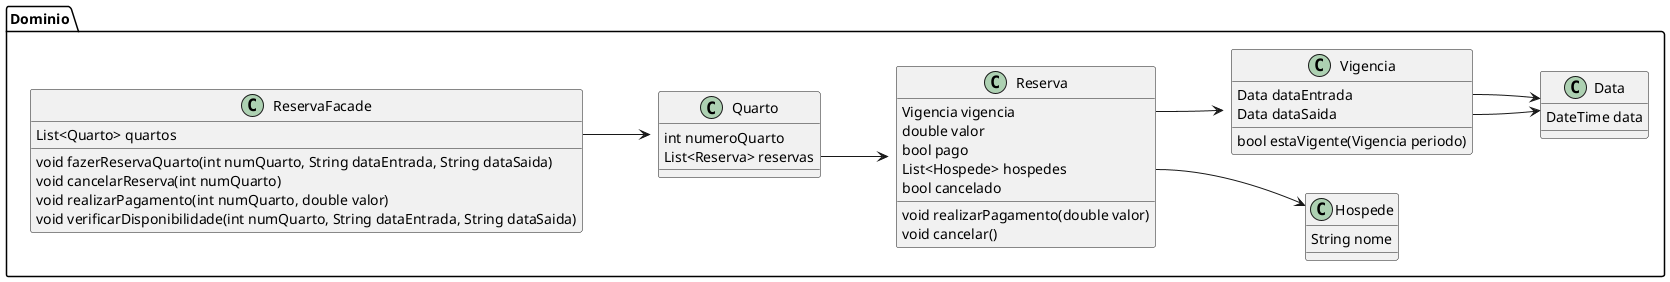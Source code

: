 @startuml
left to right direction

package Dominio{
    class ReservaFacade{
        List<Quarto> quartos

        void fazerReservaQuarto(int numQuarto, String dataEntrada, String dataSaida)
        void cancelarReserva(int numQuarto)
        void realizarPagamento(int numQuarto, double valor)
        void verificarDisponibilidade(int numQuarto, String dataEntrada, String dataSaida)
    }
    ReservaFacade::quartos --> Quarto

    class Quarto{
        int numeroQuarto
        List<Reserva> reservas
    }
    Quarto::reservas --> Reserva

    class Reserva{
        Vigencia vigencia
        double valor
        bool pago
        List<Hospede> hospedes
        bool cancelado

        void realizarPagamento(double valor)
        void cancelar()
    }
    Reserva::hospedes --> Hospede
    Reserva::vigencia --> Vigencia

    class Hospede{
        String nome
    }

    class Vigencia{
        Data dataEntrada
        Data dataSaida

        bool estaVigente(Vigencia periodo)
    }
    Vigencia::dataEntrada --> Data
    Vigencia::dataSaida --> Data

    class Data{
        DateTime data
    }
}
@enduml